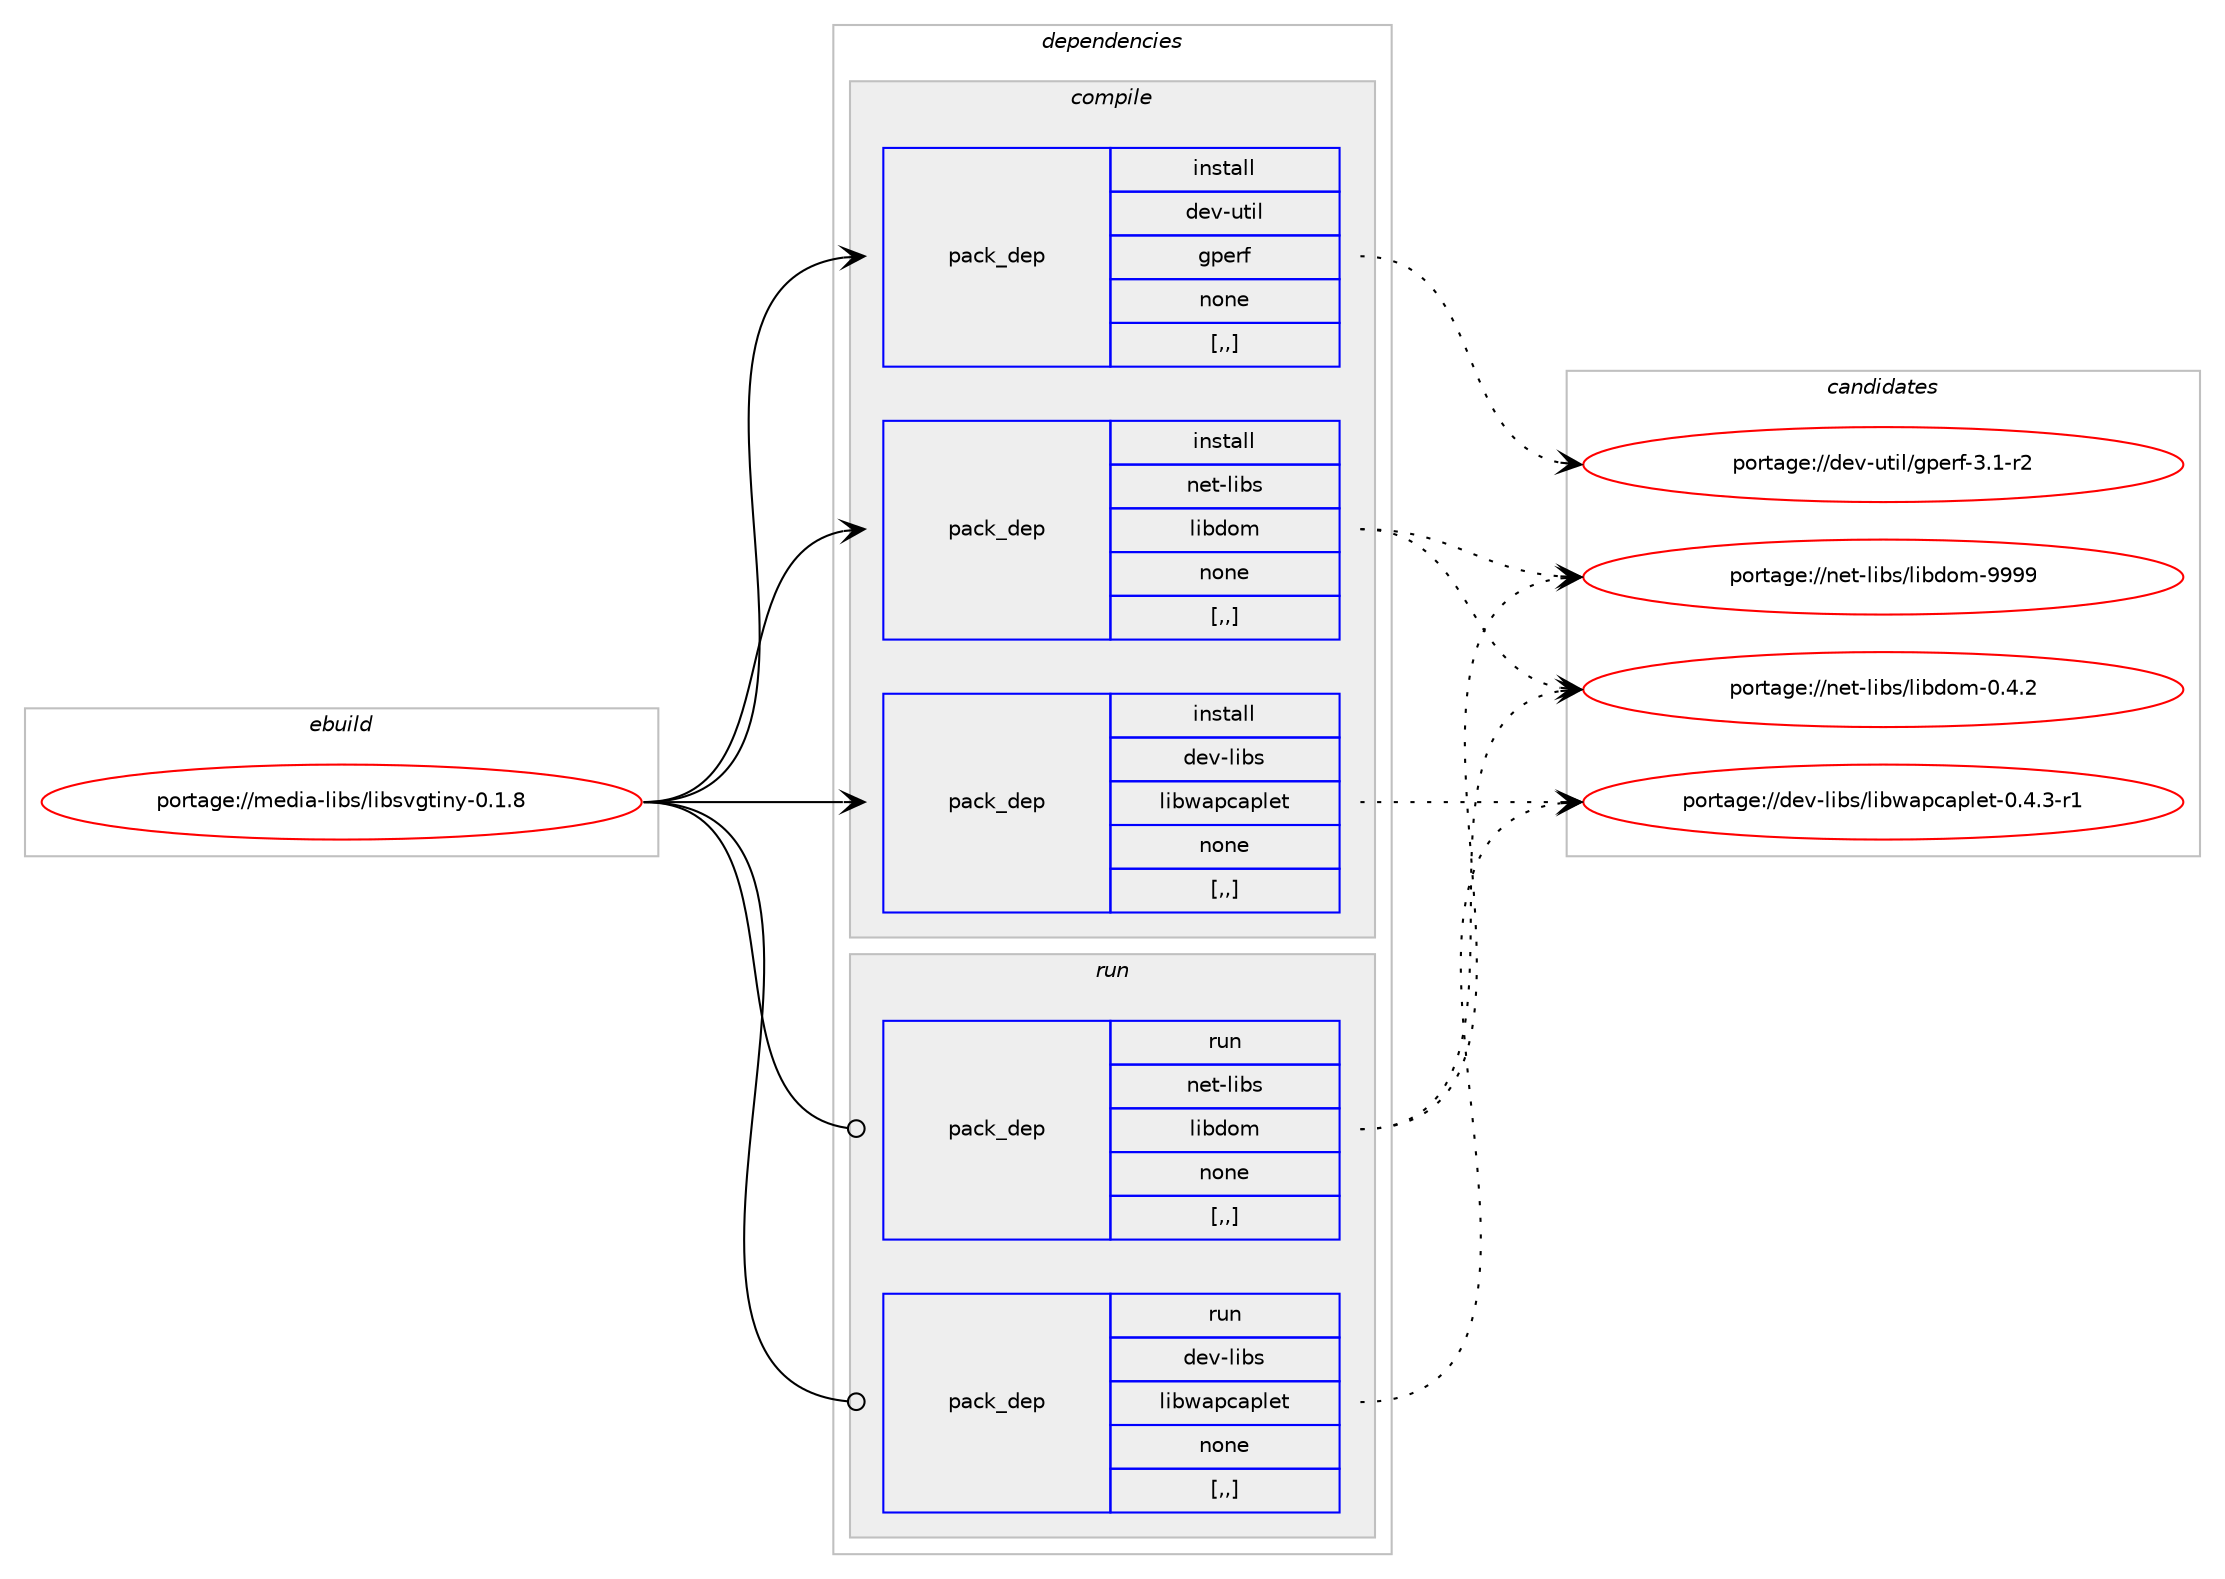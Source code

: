 digraph prolog {

# *************
# Graph options
# *************

newrank=true;
concentrate=true;
compound=true;
graph [rankdir=LR,fontname=Helvetica,fontsize=10,ranksep=1.5];#, ranksep=2.5, nodesep=0.2];
edge  [arrowhead=vee];
node  [fontname=Helvetica,fontsize=10];

# **********
# The ebuild
# **********

subgraph cluster_leftcol {
color=gray;
label=<<i>ebuild</i>>;
id [label="portage://media-libs/libsvgtiny-0.1.8", color=red, width=4, href="../media-libs/libsvgtiny-0.1.8.svg"];
}

# ****************
# The dependencies
# ****************

subgraph cluster_midcol {
color=gray;
label=<<i>dependencies</i>>;
subgraph cluster_compile {
fillcolor="#eeeeee";
style=filled;
label=<<i>compile</i>>;
subgraph pack222170 {
dependency300554 [label=<<TABLE BORDER="0" CELLBORDER="1" CELLSPACING="0" CELLPADDING="4" WIDTH="220"><TR><TD ROWSPAN="6" CELLPADDING="30">pack_dep</TD></TR><TR><TD WIDTH="110">install</TD></TR><TR><TD>dev-libs</TD></TR><TR><TD>libwapcaplet</TD></TR><TR><TD>none</TD></TR><TR><TD>[,,]</TD></TR></TABLE>>, shape=none, color=blue];
}
id:e -> dependency300554:w [weight=20,style="solid",arrowhead="vee"];
subgraph pack222171 {
dependency300555 [label=<<TABLE BORDER="0" CELLBORDER="1" CELLSPACING="0" CELLPADDING="4" WIDTH="220"><TR><TD ROWSPAN="6" CELLPADDING="30">pack_dep</TD></TR><TR><TD WIDTH="110">install</TD></TR><TR><TD>dev-util</TD></TR><TR><TD>gperf</TD></TR><TR><TD>none</TD></TR><TR><TD>[,,]</TD></TR></TABLE>>, shape=none, color=blue];
}
id:e -> dependency300555:w [weight=20,style="solid",arrowhead="vee"];
subgraph pack222172 {
dependency300556 [label=<<TABLE BORDER="0" CELLBORDER="1" CELLSPACING="0" CELLPADDING="4" WIDTH="220"><TR><TD ROWSPAN="6" CELLPADDING="30">pack_dep</TD></TR><TR><TD WIDTH="110">install</TD></TR><TR><TD>net-libs</TD></TR><TR><TD>libdom</TD></TR><TR><TD>none</TD></TR><TR><TD>[,,]</TD></TR></TABLE>>, shape=none, color=blue];
}
id:e -> dependency300556:w [weight=20,style="solid",arrowhead="vee"];
}
subgraph cluster_compileandrun {
fillcolor="#eeeeee";
style=filled;
label=<<i>compile and run</i>>;
}
subgraph cluster_run {
fillcolor="#eeeeee";
style=filled;
label=<<i>run</i>>;
subgraph pack222173 {
dependency300557 [label=<<TABLE BORDER="0" CELLBORDER="1" CELLSPACING="0" CELLPADDING="4" WIDTH="220"><TR><TD ROWSPAN="6" CELLPADDING="30">pack_dep</TD></TR><TR><TD WIDTH="110">run</TD></TR><TR><TD>dev-libs</TD></TR><TR><TD>libwapcaplet</TD></TR><TR><TD>none</TD></TR><TR><TD>[,,]</TD></TR></TABLE>>, shape=none, color=blue];
}
id:e -> dependency300557:w [weight=20,style="solid",arrowhead="odot"];
subgraph pack222174 {
dependency300558 [label=<<TABLE BORDER="0" CELLBORDER="1" CELLSPACING="0" CELLPADDING="4" WIDTH="220"><TR><TD ROWSPAN="6" CELLPADDING="30">pack_dep</TD></TR><TR><TD WIDTH="110">run</TD></TR><TR><TD>net-libs</TD></TR><TR><TD>libdom</TD></TR><TR><TD>none</TD></TR><TR><TD>[,,]</TD></TR></TABLE>>, shape=none, color=blue];
}
id:e -> dependency300558:w [weight=20,style="solid",arrowhead="odot"];
}
}

# **************
# The candidates
# **************

subgraph cluster_choices {
rank=same;
color=gray;
label=<<i>candidates</i>>;

subgraph choice222170 {
color=black;
nodesep=1;
choice100101118451081059811547108105981199711299971121081011164548465246514511449 [label="portage://dev-libs/libwapcaplet-0.4.3-r1", color=red, width=4,href="../dev-libs/libwapcaplet-0.4.3-r1.svg"];
dependency300554:e -> choice100101118451081059811547108105981199711299971121081011164548465246514511449:w [style=dotted,weight="100"];
}
subgraph choice222171 {
color=black;
nodesep=1;
choice1001011184511711610510847103112101114102455146494511450 [label="portage://dev-util/gperf-3.1-r2", color=red, width=4,href="../dev-util/gperf-3.1-r2.svg"];
dependency300555:e -> choice1001011184511711610510847103112101114102455146494511450:w [style=dotted,weight="100"];
}
subgraph choice222172 {
color=black;
nodesep=1;
choice110101116451081059811547108105981001111094557575757 [label="portage://net-libs/libdom-9999", color=red, width=4,href="../net-libs/libdom-9999.svg"];
choice11010111645108105981154710810598100111109454846524650 [label="portage://net-libs/libdom-0.4.2", color=red, width=4,href="../net-libs/libdom-0.4.2.svg"];
dependency300556:e -> choice110101116451081059811547108105981001111094557575757:w [style=dotted,weight="100"];
dependency300556:e -> choice11010111645108105981154710810598100111109454846524650:w [style=dotted,weight="100"];
}
subgraph choice222173 {
color=black;
nodesep=1;
choice100101118451081059811547108105981199711299971121081011164548465246514511449 [label="portage://dev-libs/libwapcaplet-0.4.3-r1", color=red, width=4,href="../dev-libs/libwapcaplet-0.4.3-r1.svg"];
dependency300557:e -> choice100101118451081059811547108105981199711299971121081011164548465246514511449:w [style=dotted,weight="100"];
}
subgraph choice222174 {
color=black;
nodesep=1;
choice110101116451081059811547108105981001111094557575757 [label="portage://net-libs/libdom-9999", color=red, width=4,href="../net-libs/libdom-9999.svg"];
choice11010111645108105981154710810598100111109454846524650 [label="portage://net-libs/libdom-0.4.2", color=red, width=4,href="../net-libs/libdom-0.4.2.svg"];
dependency300558:e -> choice110101116451081059811547108105981001111094557575757:w [style=dotted,weight="100"];
dependency300558:e -> choice11010111645108105981154710810598100111109454846524650:w [style=dotted,weight="100"];
}
}

}
